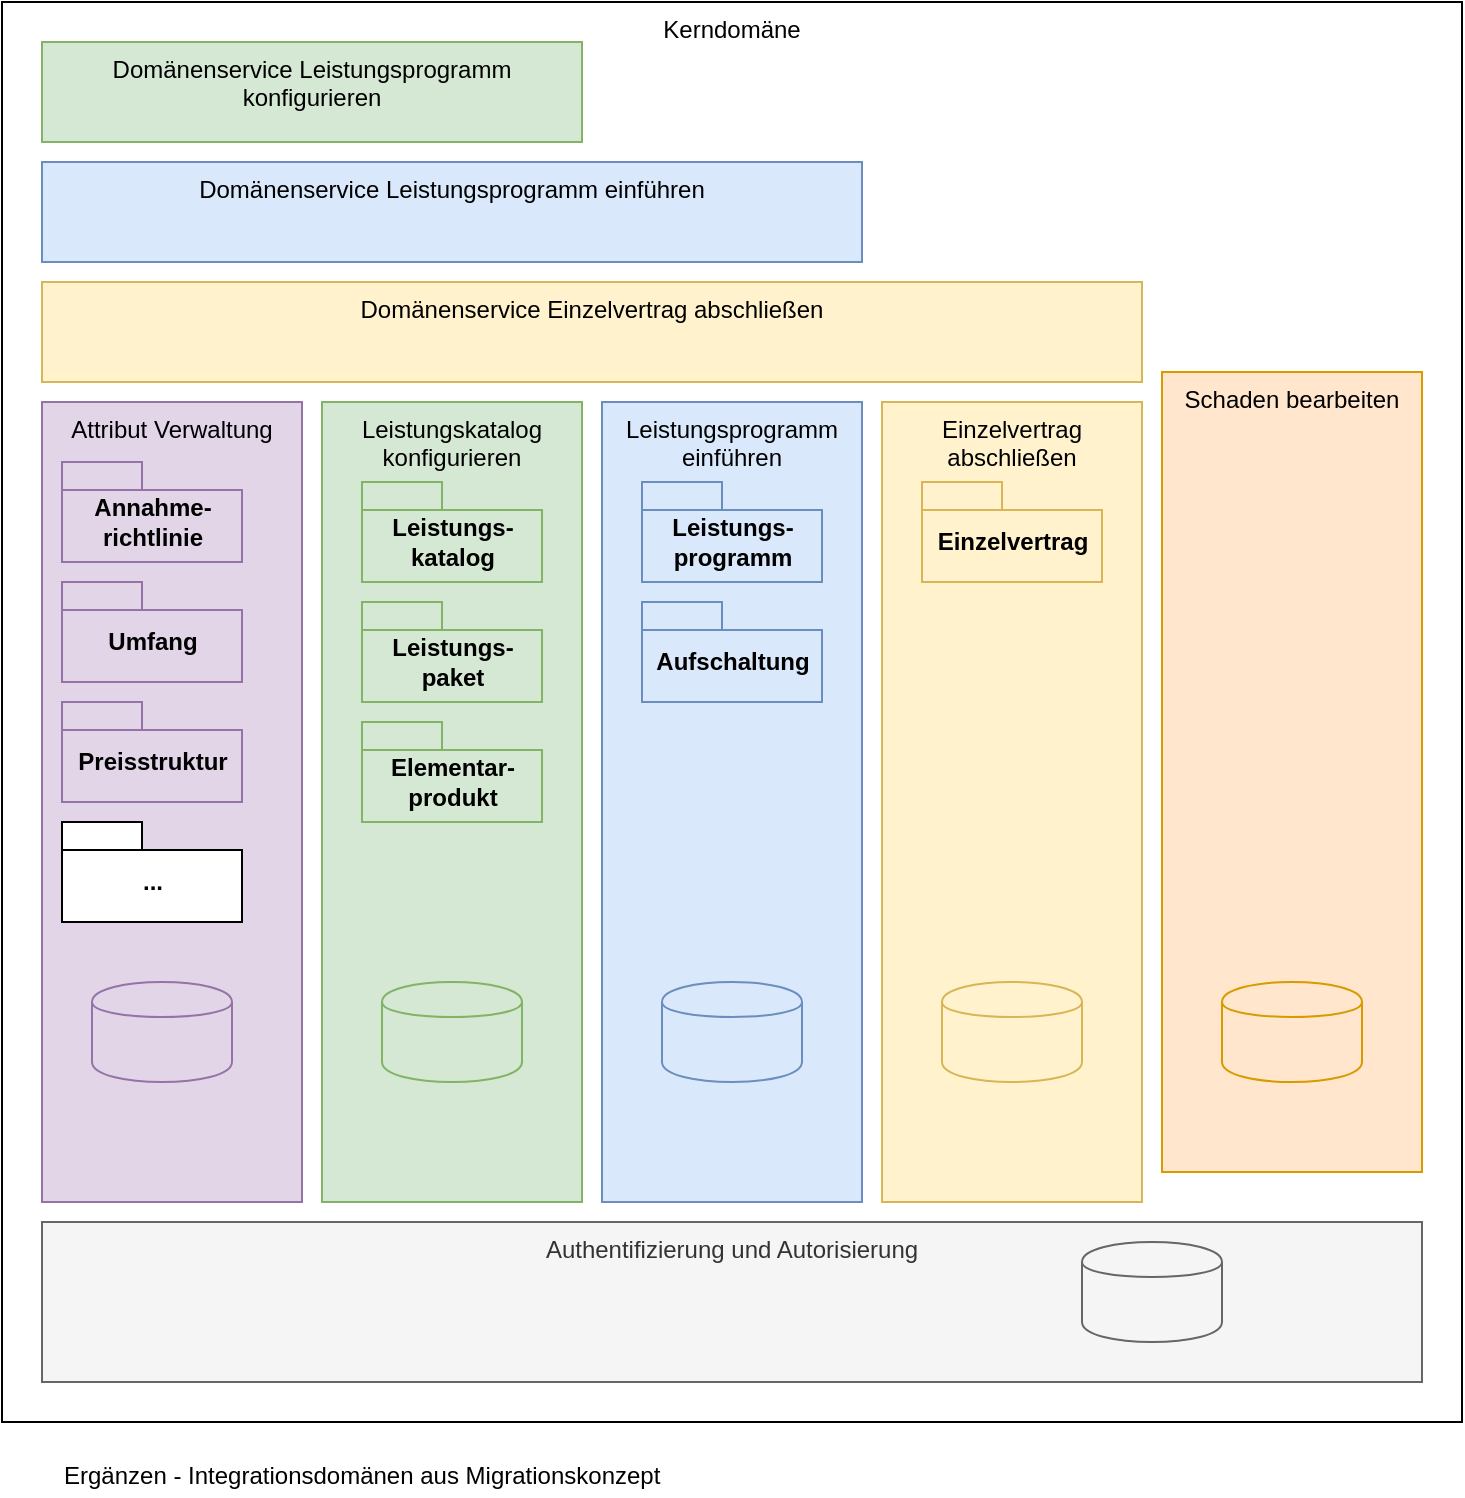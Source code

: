 <mxfile version="12.1.9" type="github" pages="1">
  <diagram id="YAyYNESXQmjCN3pU5pgw" name="Page-1">
    <mxGraphModel dx="783" dy="1837" grid="1" gridSize="10" guides="1" tooltips="1" connect="1" arrows="1" fold="1" page="1" pageScale="1" pageWidth="827" pageHeight="1169" math="0" shadow="0">
      <root>
        <mxCell id="0"/>
        <mxCell id="1" parent="0"/>
        <mxCell id="A_urT-kz64JYIyCZkuHm-15" value="Kerndomäne" style="rounded=0;whiteSpace=wrap;html=1;verticalAlign=top;" vertex="1" parent="1">
          <mxGeometry x="20" y="-170" width="730" height="710" as="geometry"/>
        </mxCell>
        <mxCell id="Ii9LpbA_kSQu4Q5Xc9ug-2" value="Attribut Verwaltung" style="rounded=0;whiteSpace=wrap;html=1;verticalAlign=top;fillColor=#e1d5e7;strokeColor=#9673a6;" parent="1" vertex="1">
          <mxGeometry x="40" y="30" width="130" height="400" as="geometry"/>
        </mxCell>
        <mxCell id="Ii9LpbA_kSQu4Q5Xc9ug-11" value="Annahme-&lt;br&gt;richtlinie" style="shape=folder;fontStyle=1;spacingTop=10;tabWidth=40;tabHeight=14;tabPosition=left;html=1;fillColor=#e1d5e7;strokeColor=#9673a6;" parent="1" vertex="1">
          <mxGeometry x="50" y="60" width="90" height="50" as="geometry"/>
        </mxCell>
        <mxCell id="Ii9LpbA_kSQu4Q5Xc9ug-12" value="Umfang" style="shape=folder;fontStyle=1;spacingTop=10;tabWidth=40;tabHeight=14;tabPosition=left;html=1;fillColor=#e1d5e7;strokeColor=#9673a6;" parent="1" vertex="1">
          <mxGeometry x="50" y="120" width="90" height="50" as="geometry"/>
        </mxCell>
        <mxCell id="Ii9LpbA_kSQu4Q5Xc9ug-13" value="Preisstruktur" style="shape=folder;fontStyle=1;spacingTop=10;tabWidth=40;tabHeight=14;tabPosition=left;html=1;fillColor=#e1d5e7;strokeColor=#9673a6;" parent="1" vertex="1">
          <mxGeometry x="50" y="180" width="90" height="50" as="geometry"/>
        </mxCell>
        <mxCell id="Ii9LpbA_kSQu4Q5Xc9ug-18" value="..." style="shape=folder;fontStyle=1;spacingTop=10;tabWidth=40;tabHeight=14;tabPosition=left;html=1;" parent="1" vertex="1">
          <mxGeometry x="50" y="240" width="90" height="50" as="geometry"/>
        </mxCell>
        <mxCell id="Ii9LpbA_kSQu4Q5Xc9ug-19" value="Leistungskatalog&lt;br&gt;konfigurieren" style="rounded=0;whiteSpace=wrap;html=1;verticalAlign=top;fillColor=#d5e8d4;strokeColor=#82b366;" parent="1" vertex="1">
          <mxGeometry x="180" y="30.0" width="130" height="400" as="geometry"/>
        </mxCell>
        <mxCell id="Ii9LpbA_kSQu4Q5Xc9ug-20" value="Leistungs-&lt;br&gt;katalog" style="shape=folder;fontStyle=1;spacingTop=10;tabWidth=40;tabHeight=14;tabPosition=left;html=1;fillColor=#d5e8d4;strokeColor=#82b366;" parent="1" vertex="1">
          <mxGeometry x="200" y="70" width="90" height="50" as="geometry"/>
        </mxCell>
        <mxCell id="Ii9LpbA_kSQu4Q5Xc9ug-21" value="Leistungs-&lt;br&gt;paket" style="shape=folder;fontStyle=1;spacingTop=10;tabWidth=40;tabHeight=14;tabPosition=left;html=1;fillColor=#d5e8d4;strokeColor=#82b366;" parent="1" vertex="1">
          <mxGeometry x="200" y="130" width="90" height="50" as="geometry"/>
        </mxCell>
        <mxCell id="Ii9LpbA_kSQu4Q5Xc9ug-22" value="Elementar-&lt;br&gt;produkt" style="shape=folder;fontStyle=1;spacingTop=10;tabWidth=40;tabHeight=14;tabPosition=left;html=1;fillColor=#d5e8d4;strokeColor=#82b366;" parent="1" vertex="1">
          <mxGeometry x="200" y="190" width="90" height="50" as="geometry"/>
        </mxCell>
        <mxCell id="Ii9LpbA_kSQu4Q5Xc9ug-23" value="Leistungsprogramm&lt;br&gt;einführen" style="rounded=0;whiteSpace=wrap;html=1;verticalAlign=top;fillColor=#dae8fc;strokeColor=#6c8ebf;" parent="1" vertex="1">
          <mxGeometry x="320" y="30.0" width="130" height="400" as="geometry"/>
        </mxCell>
        <mxCell id="Ii9LpbA_kSQu4Q5Xc9ug-24" value="Leistungs-&lt;br&gt;programm" style="shape=folder;fontStyle=1;spacingTop=10;tabWidth=40;tabHeight=14;tabPosition=left;html=1;fillColor=#dae8fc;strokeColor=#6c8ebf;" parent="1" vertex="1">
          <mxGeometry x="340" y="70" width="90" height="50" as="geometry"/>
        </mxCell>
        <mxCell id="Ii9LpbA_kSQu4Q5Xc9ug-26" value="Aufschaltung" style="shape=folder;fontStyle=1;spacingTop=10;tabWidth=40;tabHeight=14;tabPosition=left;html=1;fillColor=#dae8fc;strokeColor=#6c8ebf;" parent="1" vertex="1">
          <mxGeometry x="340" y="130" width="90" height="50" as="geometry"/>
        </mxCell>
        <mxCell id="Ii9LpbA_kSQu4Q5Xc9ug-27" value="Einzelvertrag&lt;br&gt;abschließen" style="rounded=0;whiteSpace=wrap;html=1;verticalAlign=top;fillColor=#fff2cc;strokeColor=#d6b656;" parent="1" vertex="1">
          <mxGeometry x="460" y="30.0" width="130" height="400" as="geometry"/>
        </mxCell>
        <mxCell id="Ii9LpbA_kSQu4Q5Xc9ug-28" value="Einzelvertrag" style="shape=folder;fontStyle=1;spacingTop=10;tabWidth=40;tabHeight=14;tabPosition=left;html=1;fillColor=#fff2cc;strokeColor=#d6b656;" parent="1" vertex="1">
          <mxGeometry x="480" y="70" width="90" height="50" as="geometry"/>
        </mxCell>
        <mxCell id="Ii9LpbA_kSQu4Q5Xc9ug-30" value="Domänenservice Einzelvertrag abschließen" style="rounded=0;whiteSpace=wrap;html=1;verticalAlign=top;fillColor=#fff2cc;strokeColor=#d6b656;" parent="1" vertex="1">
          <mxGeometry x="40.0" y="-30" width="550" height="50" as="geometry"/>
        </mxCell>
        <mxCell id="Ii9LpbA_kSQu4Q5Xc9ug-31" value="Domänenservice Leistungsprogramm einführen" style="rounded=0;whiteSpace=wrap;html=1;verticalAlign=top;fillColor=#dae8fc;strokeColor=#6c8ebf;" parent="1" vertex="1">
          <mxGeometry x="40.0" y="-90" width="410" height="50" as="geometry"/>
        </mxCell>
        <mxCell id="Ii9LpbA_kSQu4Q5Xc9ug-32" value="Domänenservice Leistungsprogramm konfigurieren" style="rounded=0;whiteSpace=wrap;html=1;verticalAlign=top;fillColor=#d5e8d4;strokeColor=#82b366;" parent="1" vertex="1">
          <mxGeometry x="40" y="-150" width="270" height="50" as="geometry"/>
        </mxCell>
        <mxCell id="A_urT-kz64JYIyCZkuHm-1" value="Authentifizierung und Autorisierung" style="rounded=0;whiteSpace=wrap;html=1;verticalAlign=top;fillColor=#f5f5f5;strokeColor=#666666;fontColor=#333333;" vertex="1" parent="1">
          <mxGeometry x="40" y="440" width="690" height="80" as="geometry"/>
        </mxCell>
        <mxCell id="A_urT-kz64JYIyCZkuHm-2" value="Schaden bearbeiten" style="rounded=0;whiteSpace=wrap;html=1;verticalAlign=top;fillColor=#ffe6cc;strokeColor=#d79b00;" vertex="1" parent="1">
          <mxGeometry x="600" y="15.0" width="130" height="400" as="geometry"/>
        </mxCell>
        <mxCell id="A_urT-kz64JYIyCZkuHm-4" value="" style="shape=cylinder;whiteSpace=wrap;html=1;boundedLbl=1;backgroundOutline=1;fillColor=#e1d5e7;strokeColor=#9673a6;" vertex="1" parent="1">
          <mxGeometry x="65" y="320" width="70" height="50" as="geometry"/>
        </mxCell>
        <mxCell id="A_urT-kz64JYIyCZkuHm-5" value="" style="shape=cylinder;whiteSpace=wrap;html=1;boundedLbl=1;backgroundOutline=1;fillColor=#d5e8d4;strokeColor=#82b366;" vertex="1" parent="1">
          <mxGeometry x="210" y="320" width="70" height="50" as="geometry"/>
        </mxCell>
        <mxCell id="A_urT-kz64JYIyCZkuHm-6" value="" style="shape=cylinder;whiteSpace=wrap;html=1;boundedLbl=1;backgroundOutline=1;fillColor=#dae8fc;strokeColor=#6c8ebf;" vertex="1" parent="1">
          <mxGeometry x="350" y="320" width="70" height="50" as="geometry"/>
        </mxCell>
        <mxCell id="A_urT-kz64JYIyCZkuHm-8" value="" style="shape=cylinder;whiteSpace=wrap;html=1;boundedLbl=1;backgroundOutline=1;fillColor=#fff2cc;strokeColor=#d6b656;" vertex="1" parent="1">
          <mxGeometry x="490" y="320.0" width="70" height="50" as="geometry"/>
        </mxCell>
        <mxCell id="A_urT-kz64JYIyCZkuHm-9" value="" style="shape=cylinder;whiteSpace=wrap;html=1;boundedLbl=1;backgroundOutline=1;fillColor=#ffe6cc;strokeColor=#d79b00;" vertex="1" parent="1">
          <mxGeometry x="630" y="320.0" width="70" height="50" as="geometry"/>
        </mxCell>
        <mxCell id="A_urT-kz64JYIyCZkuHm-10" value="" style="shape=cylinder;whiteSpace=wrap;html=1;boundedLbl=1;backgroundOutline=1;fillColor=#f5f5f5;strokeColor=#666666;fontColor=#333333;" vertex="1" parent="1">
          <mxGeometry x="560" y="450" width="70" height="50" as="geometry"/>
        </mxCell>
        <mxCell id="A_urT-kz64JYIyCZkuHm-16" value="Ergänzen - Integrationsdomänen aus Migrationskonzept" style="text;html=1;resizable=0;points=[];autosize=1;align=left;verticalAlign=top;spacingTop=-4;" vertex="1" parent="1">
          <mxGeometry x="49" y="557" width="310" height="20" as="geometry"/>
        </mxCell>
      </root>
    </mxGraphModel>
  </diagram>
</mxfile>
